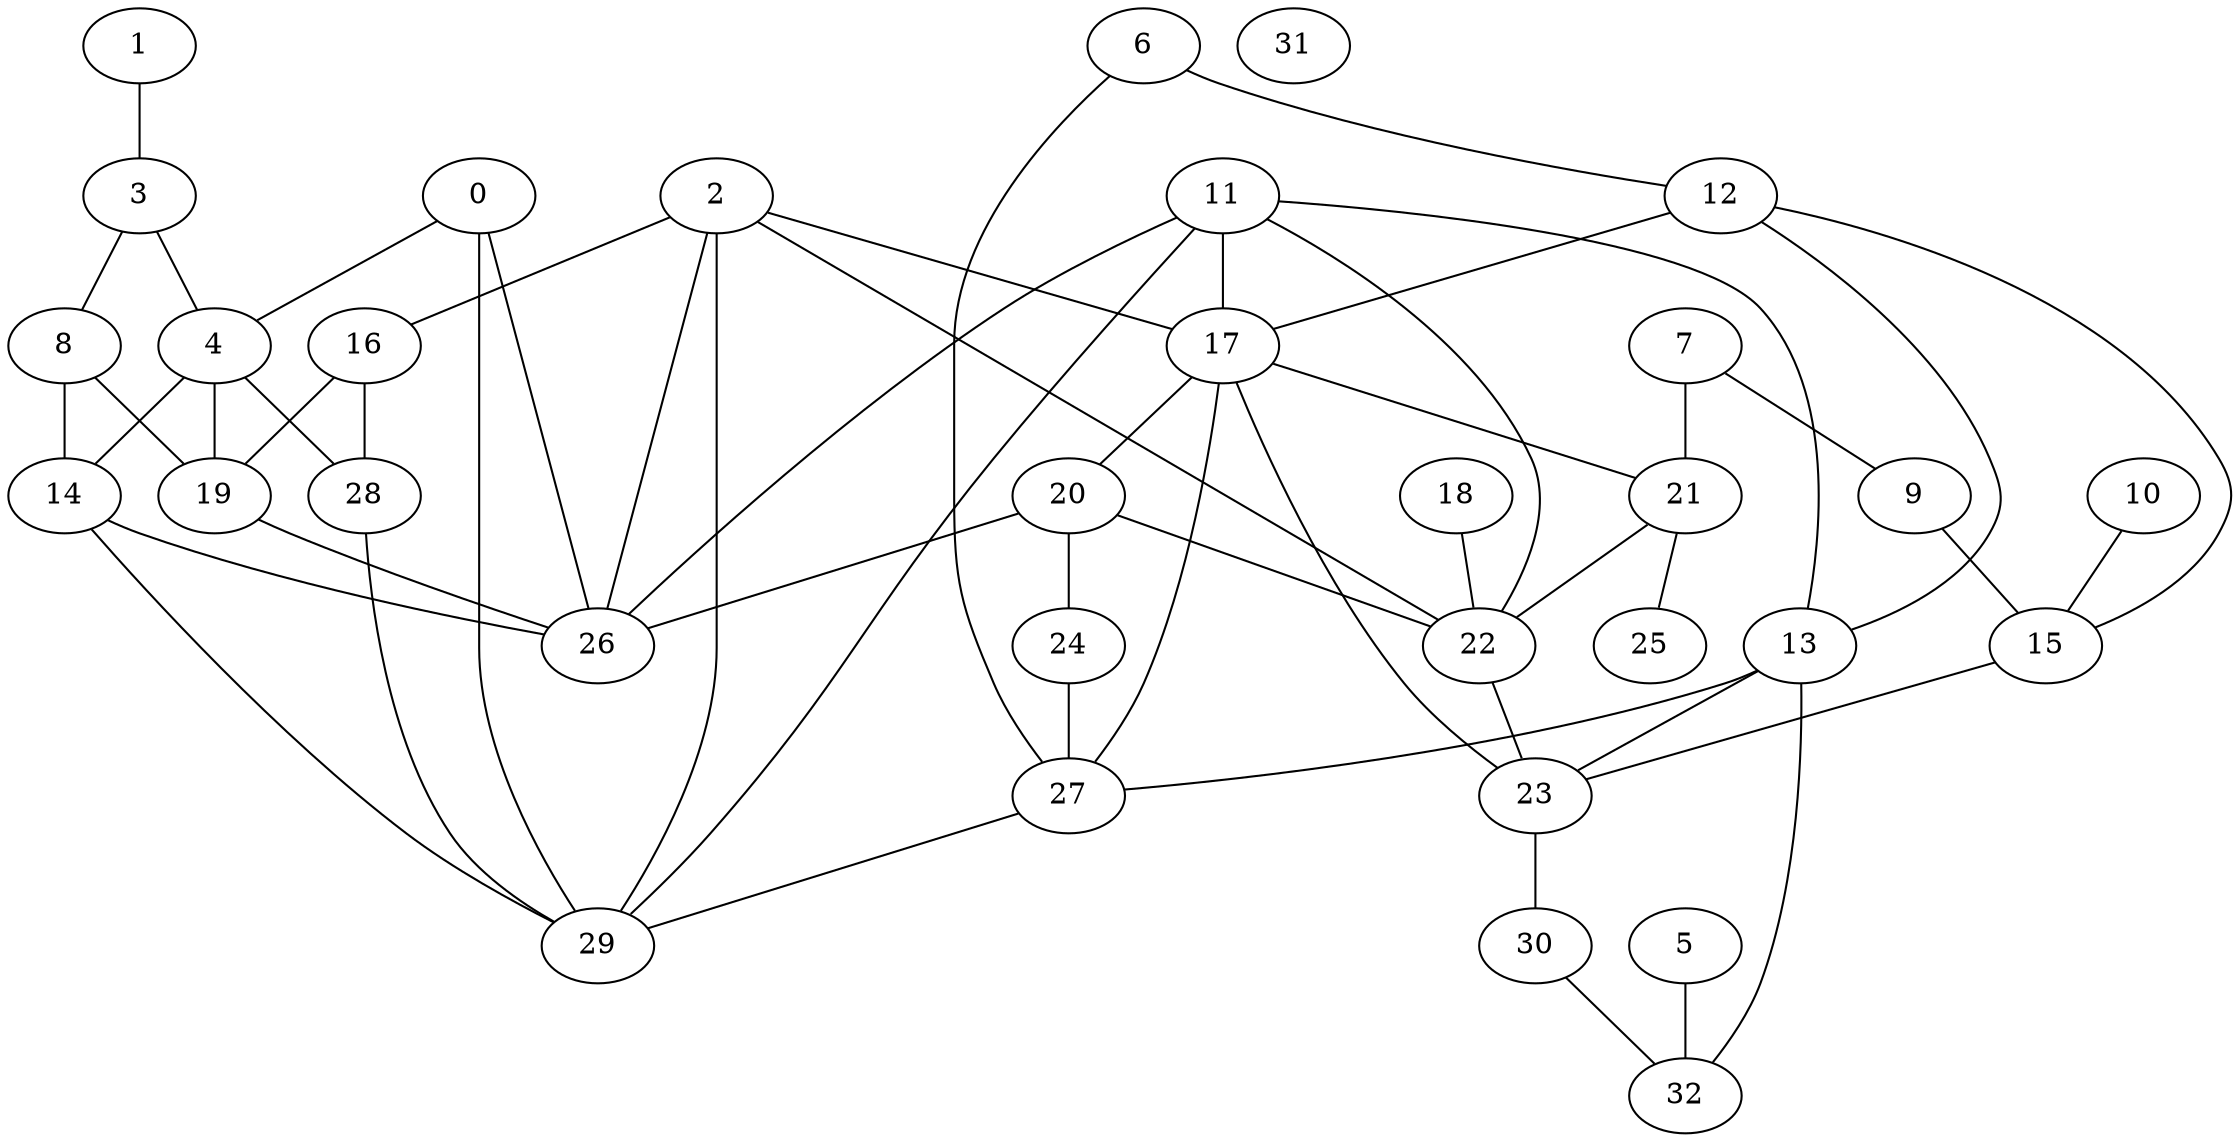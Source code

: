 graph myGraph{ 
32
31
30
29
28
27
26
25
24
23
22
21
20
19
18
17
16
15
14
13
12
11
10
9
8
7
6
5
4
3
2
1
0
30 -- 32
28 -- 29
27 -- 29
24 -- 27
23 -- 30
22 -- 23
21 -- 25
21 -- 22
20 -- 26
20 -- 24
20 -- 22
19 -- 26
18 -- 22
17 -- 21
17 -- 20
17 -- 27
17 -- 23
16 -- 19
16 -- 28
15 -- 23
14 -- 29
14 -- 26
13 -- 32
13 -- 27
13 -- 23
12 -- 17
12 -- 15
12 -- 13
11 -- 22
11 -- 17
11 -- 13
11 -- 29
11 -- 26
10 -- 15
9 -- 15
8 -- 19
8 -- 14
7 -- 21
7 -- 9
6 -- 27
6 -- 12
5 -- 32
4 -- 19
4 -- 14
4 -- 28
3 -- 8
3 -- 4
2 -- 22
2 -- 17
2 -- 16
2 -- 29
2 -- 26
1 -- 3
0 -- 4
0 -- 29
0 -- 26
}